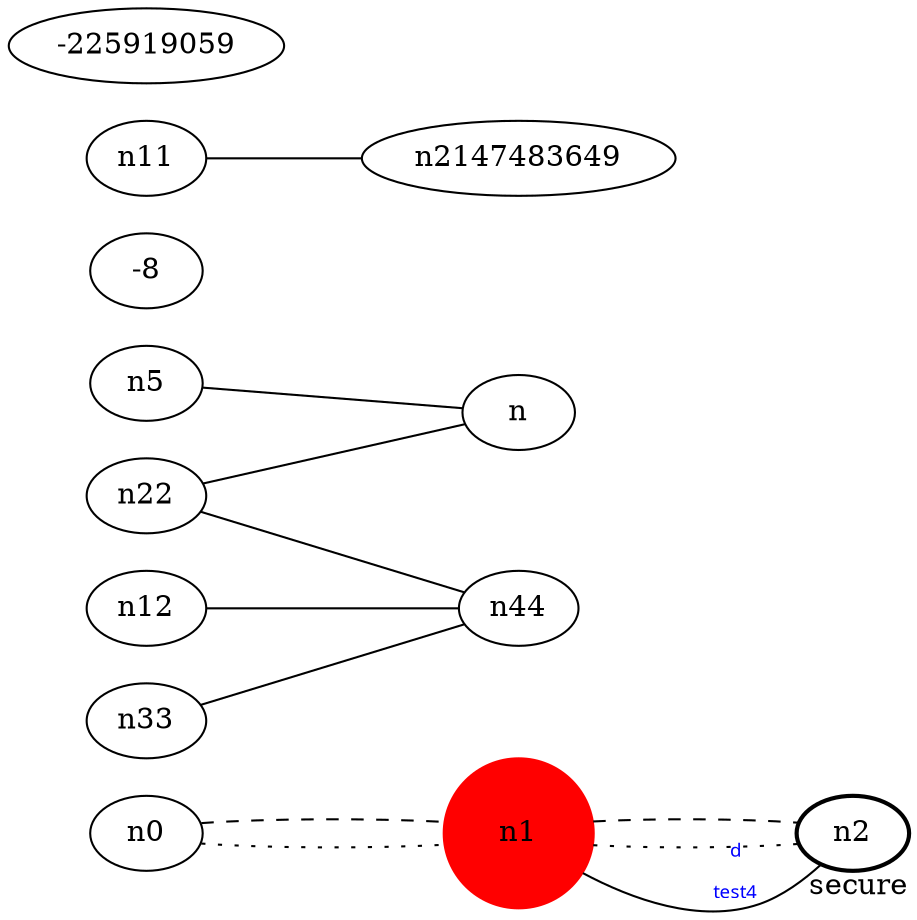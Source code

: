 graph test4 {
	rankdir=LR;
	fontcolor=blue; /* c0; c1; c0 -- c1 */
	n2 [style=dotted, fillcolor="#123456"]; // c2; c3; c2 -- c3
	n1 [height=1, width=1, color=red, style=filled];
	n2 [style=bold, xlabel="secure"];
	n0 -- n1 -- n2[style=dotted, fillcolor="#123456"]; // c2; c3; c2 -- c3
	n1 [height=1, width=1, color=red, style=filled];
	n2 [style=bold, xlabel="secure"];
	n0 -- n1 -- n2[style=dashed];
	n1 -- n2 [fontname="comic sans", label="d\n\l\G", fontcolor=blue, fontsize=9];
	n5 -- n-8;
	n11 -- n2147483649;
	n12 -- n44;
	n22 -- n-225919059;
	n22 -- n44;
	n33 -- n44;
}
